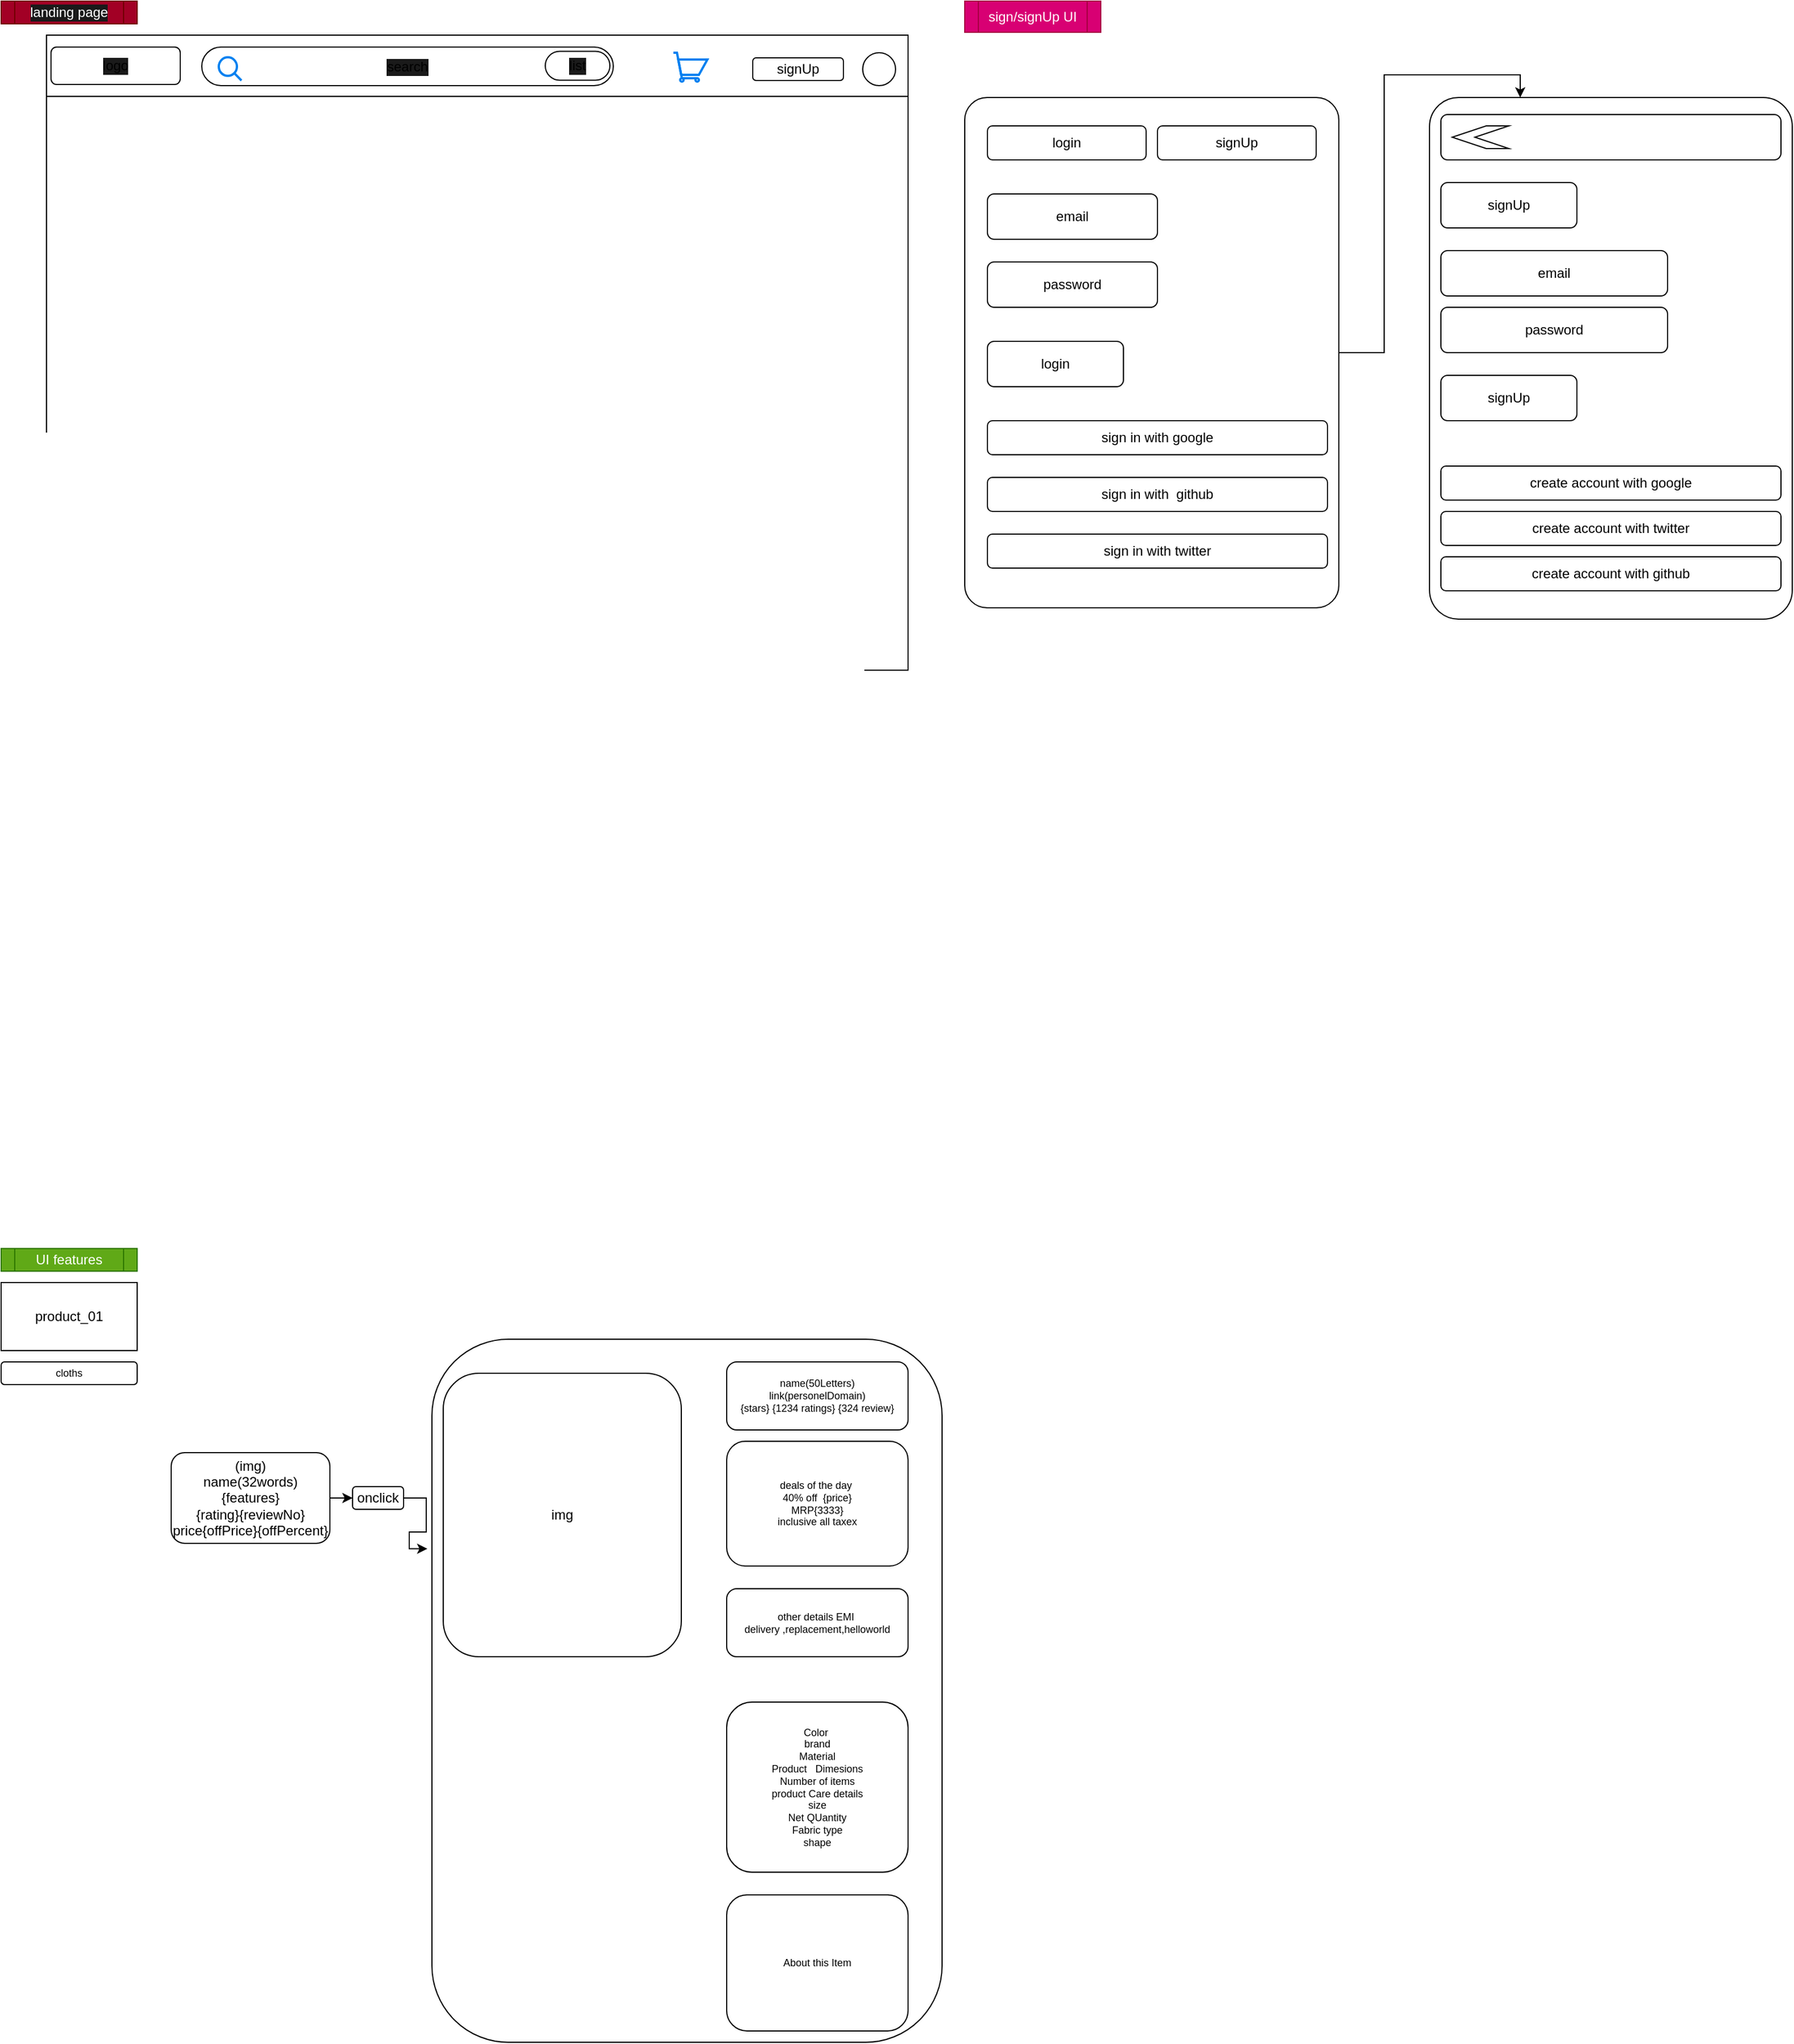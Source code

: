 <mxfile version="20.8.0" type="github">
  <diagram id="0Up1hGtttjpqdvLqP0wH" name="Page-1">
    <mxGraphModel dx="1257" dy="1757" grid="0" gridSize="10" guides="1" tooltips="1" connect="1" arrows="1" fold="1" page="1" pageScale="1" pageWidth="850" pageHeight="1100" math="0" shadow="0">
      <root>
        <mxCell id="0" />
        <mxCell id="1" parent="0" />
        <mxCell id="1N2BxEW2o6z4Im9ej5pz-1" value="product_01" style="rounded=0;whiteSpace=wrap;html=1;" parent="1" vertex="1">
          <mxGeometry y="30" width="120" height="60" as="geometry" />
        </mxCell>
        <mxCell id="1N2BxEW2o6z4Im9ej5pz-22" style="edgeStyle=orthogonalEdgeStyle;rounded=0;orthogonalLoop=1;jettySize=auto;html=1;entryX=0;entryY=0.5;entryDx=0;entryDy=0;" parent="1" source="1N2BxEW2o6z4Im9ej5pz-4" target="1N2BxEW2o6z4Im9ej5pz-17" edge="1">
          <mxGeometry relative="1" as="geometry" />
        </mxCell>
        <mxCell id="1N2BxEW2o6z4Im9ej5pz-4" value="(img)&lt;br&gt;name(32words)&lt;br&gt;{features}&lt;br&gt;{rating}{reviewNo}&lt;br&gt;price{offPrice}{offPercent}&lt;br&gt;" style="rounded=1;whiteSpace=wrap;html=1;" parent="1" vertex="1">
          <mxGeometry x="150" y="180" width="140" height="80" as="geometry" />
        </mxCell>
        <mxCell id="1N2BxEW2o6z4Im9ej5pz-16" value="UI features" style="shape=process;whiteSpace=wrap;html=1;backgroundOutline=1;fillColor=#60a917;fontColor=#ffffff;strokeColor=#2D7600;" parent="1" vertex="1">
          <mxGeometry width="120" height="20" as="geometry" />
        </mxCell>
        <mxCell id="1N2BxEW2o6z4Im9ej5pz-35" style="edgeStyle=orthogonalEdgeStyle;rounded=0;orthogonalLoop=1;jettySize=auto;html=1;exitX=1;exitY=0.5;exitDx=0;exitDy=0;entryX=-0.009;entryY=0.298;entryDx=0;entryDy=0;entryPerimeter=0;fontSize=9;" parent="1" source="1N2BxEW2o6z4Im9ej5pz-17" target="1N2BxEW2o6z4Im9ej5pz-23" edge="1">
          <mxGeometry relative="1" as="geometry" />
        </mxCell>
        <mxCell id="1N2BxEW2o6z4Im9ej5pz-17" value="onclick" style="rounded=1;whiteSpace=wrap;html=1;" parent="1" vertex="1">
          <mxGeometry x="310" y="210" width="45" height="20" as="geometry" />
        </mxCell>
        <mxCell id="1N2BxEW2o6z4Im9ej5pz-23" value="" style="rounded=1;whiteSpace=wrap;html=1;" parent="1" vertex="1">
          <mxGeometry x="380" y="80" width="450" height="620" as="geometry" />
        </mxCell>
        <mxCell id="1N2BxEW2o6z4Im9ej5pz-26" value="img" style="rounded=1;whiteSpace=wrap;html=1;" parent="1" vertex="1">
          <mxGeometry x="390" y="110" width="210" height="250" as="geometry" />
        </mxCell>
        <mxCell id="1N2BxEW2o6z4Im9ej5pz-28" value="name(50Letters)&lt;br&gt;link(personelDomain)&lt;br&gt;{stars} {1234 ratings} {324 review}" style="rounded=1;whiteSpace=wrap;html=1;fontSize=9;" parent="1" vertex="1">
          <mxGeometry x="640" y="100" width="160" height="60" as="geometry" />
        </mxCell>
        <mxCell id="1N2BxEW2o6z4Im9ej5pz-29" value="deals of the day&amp;nbsp;&lt;br&gt;40% off&amp;nbsp; {price}&lt;br&gt;MRP{3333}&lt;br&gt;inclusive all taxex&lt;br&gt;" style="rounded=1;whiteSpace=wrap;html=1;fontSize=9;" parent="1" vertex="1">
          <mxGeometry x="640" y="170" width="160" height="110" as="geometry" />
        </mxCell>
        <mxCell id="1N2BxEW2o6z4Im9ej5pz-31" value="other details EMI&amp;nbsp;&lt;br&gt;delivery ,replacement,helloworld" style="rounded=1;whiteSpace=wrap;html=1;fontSize=9;" parent="1" vertex="1">
          <mxGeometry x="640" y="300" width="160" height="60" as="geometry" />
        </mxCell>
        <mxCell id="1N2BxEW2o6z4Im9ej5pz-34" value="cloths" style="rounded=1;whiteSpace=wrap;html=1;fontSize=9;" parent="1" vertex="1">
          <mxGeometry y="100" width="120" height="20" as="geometry" />
        </mxCell>
        <mxCell id="1N2BxEW2o6z4Im9ej5pz-38" value="Color&amp;nbsp;&lt;br&gt;brand&lt;br&gt;Material&lt;br&gt;Product&amp;nbsp; &amp;nbsp;Dimesions&lt;br&gt;Number of items&lt;br&gt;product Care details&lt;br&gt;size&lt;br&gt;Net QUantity&lt;br&gt;Fabric type&lt;br&gt;&amp;nbsp;shape&amp;nbsp;" style="rounded=1;whiteSpace=wrap;html=1;fontSize=9;" parent="1" vertex="1">
          <mxGeometry x="640" y="400" width="160" height="150" as="geometry" />
        </mxCell>
        <mxCell id="1N2BxEW2o6z4Im9ej5pz-39" value="About this Item" style="rounded=1;whiteSpace=wrap;html=1;fontSize=9;" parent="1" vertex="1">
          <mxGeometry x="640" y="570" width="160" height="120" as="geometry" />
        </mxCell>
        <mxCell id="wYb-rfUJR1zPXeOYWPvG-1" value="" style="rounded=0;whiteSpace=wrap;html=1;" vertex="1" parent="1">
          <mxGeometry x="40" y="-1070" width="760" height="560" as="geometry" />
        </mxCell>
        <mxCell id="wYb-rfUJR1zPXeOYWPvG-2" value="" style="rounded=0;whiteSpace=wrap;html=1;" vertex="1" parent="1">
          <mxGeometry x="40" y="-1070" width="760" height="54" as="geometry" />
        </mxCell>
        <mxCell id="wYb-rfUJR1zPXeOYWPvG-3" value="" style="ellipse;whiteSpace=wrap;html=1;" vertex="1" parent="1">
          <mxGeometry x="760" y="-1054.5" width="29" height="29" as="geometry" />
        </mxCell>
        <mxCell id="wYb-rfUJR1zPXeOYWPvG-4" value="signUp" style="rounded=1;whiteSpace=wrap;html=1;" vertex="1" parent="1">
          <mxGeometry x="663" y="-1050" width="80" height="20" as="geometry" />
        </mxCell>
        <mxCell id="wYb-rfUJR1zPXeOYWPvG-26" style="edgeStyle=orthogonalEdgeStyle;rounded=0;orthogonalLoop=1;jettySize=auto;html=1;entryX=0.25;entryY=0;entryDx=0;entryDy=0;" edge="1" parent="1" source="wYb-rfUJR1zPXeOYWPvG-5" target="wYb-rfUJR1zPXeOYWPvG-15">
          <mxGeometry relative="1" as="geometry" />
        </mxCell>
        <mxCell id="wYb-rfUJR1zPXeOYWPvG-5" value="" style="rounded=1;whiteSpace=wrap;html=1;arcSize=6;" vertex="1" parent="1">
          <mxGeometry x="850" y="-1015" width="330" height="450" as="geometry" />
        </mxCell>
        <mxCell id="wYb-rfUJR1zPXeOYWPvG-6" value="login" style="rounded=1;whiteSpace=wrap;html=1;" vertex="1" parent="1">
          <mxGeometry x="870" y="-990" width="140" height="30" as="geometry" />
        </mxCell>
        <mxCell id="wYb-rfUJR1zPXeOYWPvG-8" value="email" style="rounded=1;whiteSpace=wrap;html=1;" vertex="1" parent="1">
          <mxGeometry x="870" y="-930" width="150" height="40" as="geometry" />
        </mxCell>
        <mxCell id="wYb-rfUJR1zPXeOYWPvG-9" value="password" style="rounded=1;whiteSpace=wrap;html=1;" vertex="1" parent="1">
          <mxGeometry x="870" y="-870" width="150" height="40" as="geometry" />
        </mxCell>
        <mxCell id="wYb-rfUJR1zPXeOYWPvG-10" value="login" style="rounded=1;whiteSpace=wrap;html=1;" vertex="1" parent="1">
          <mxGeometry x="870" y="-800" width="120" height="40" as="geometry" />
        </mxCell>
        <mxCell id="wYb-rfUJR1zPXeOYWPvG-11" value="sign in with google" style="rounded=1;whiteSpace=wrap;html=1;" vertex="1" parent="1">
          <mxGeometry x="870" y="-730" width="300" height="30" as="geometry" />
        </mxCell>
        <mxCell id="wYb-rfUJR1zPXeOYWPvG-12" value="sign in with&amp;nbsp; github" style="rounded=1;whiteSpace=wrap;html=1;" vertex="1" parent="1">
          <mxGeometry x="870" y="-680" width="300" height="30" as="geometry" />
        </mxCell>
        <mxCell id="wYb-rfUJR1zPXeOYWPvG-13" value="sign in with twitter" style="rounded=1;whiteSpace=wrap;html=1;" vertex="1" parent="1">
          <mxGeometry x="870" y="-630" width="300" height="30" as="geometry" />
        </mxCell>
        <mxCell id="wYb-rfUJR1zPXeOYWPvG-14" value="signUp" style="rounded=1;whiteSpace=wrap;html=1;" vertex="1" parent="1">
          <mxGeometry x="1020" y="-990" width="140" height="30" as="geometry" />
        </mxCell>
        <mxCell id="wYb-rfUJR1zPXeOYWPvG-15" value="" style="rounded=1;whiteSpace=wrap;html=1;arcSize=8;" vertex="1" parent="1">
          <mxGeometry x="1260" y="-1015" width="320" height="460" as="geometry" />
        </mxCell>
        <mxCell id="wYb-rfUJR1zPXeOYWPvG-17" value="" style="rounded=1;whiteSpace=wrap;html=1;" vertex="1" parent="1">
          <mxGeometry x="1270" y="-1000" width="300" height="40" as="geometry" />
        </mxCell>
        <mxCell id="wYb-rfUJR1zPXeOYWPvG-18" value="" style="html=1;shadow=0;dashed=0;align=center;verticalAlign=middle;shape=mxgraph.arrows2.arrow;dy=0;dx=30;notch=30;rotation=-180;" vertex="1" parent="1">
          <mxGeometry x="1280" y="-990" width="50" height="20" as="geometry" />
        </mxCell>
        <mxCell id="wYb-rfUJR1zPXeOYWPvG-19" value="signUp" style="rounded=1;whiteSpace=wrap;html=1;" vertex="1" parent="1">
          <mxGeometry x="1270" y="-940" width="120" height="40" as="geometry" />
        </mxCell>
        <mxCell id="wYb-rfUJR1zPXeOYWPvG-20" value="email" style="rounded=1;whiteSpace=wrap;html=1;" vertex="1" parent="1">
          <mxGeometry x="1270" y="-880" width="200" height="40" as="geometry" />
        </mxCell>
        <mxCell id="wYb-rfUJR1zPXeOYWPvG-21" value="password" style="rounded=1;whiteSpace=wrap;html=1;" vertex="1" parent="1">
          <mxGeometry x="1270" y="-830" width="200" height="40" as="geometry" />
        </mxCell>
        <mxCell id="wYb-rfUJR1zPXeOYWPvG-22" value="signUp" style="rounded=1;whiteSpace=wrap;html=1;" vertex="1" parent="1">
          <mxGeometry x="1270" y="-770" width="120" height="40" as="geometry" />
        </mxCell>
        <mxCell id="wYb-rfUJR1zPXeOYWPvG-23" value="create account with github" style="rounded=1;whiteSpace=wrap;html=1;" vertex="1" parent="1">
          <mxGeometry x="1270" y="-610" width="300" height="30" as="geometry" />
        </mxCell>
        <mxCell id="wYb-rfUJR1zPXeOYWPvG-24" value="create account with twitter" style="rounded=1;whiteSpace=wrap;html=1;" vertex="1" parent="1">
          <mxGeometry x="1270" y="-650" width="300" height="30" as="geometry" />
        </mxCell>
        <mxCell id="wYb-rfUJR1zPXeOYWPvG-25" value="create account with google" style="rounded=1;whiteSpace=wrap;html=1;" vertex="1" parent="1">
          <mxGeometry x="1270" y="-690" width="300" height="30" as="geometry" />
        </mxCell>
        <mxCell id="wYb-rfUJR1zPXeOYWPvG-29" value="sign/signUp UI" style="shape=process;whiteSpace=wrap;html=1;backgroundOutline=1;fillColor=#d80073;fontColor=#ffffff;strokeColor=#A50040;" vertex="1" parent="1">
          <mxGeometry x="850" y="-1100" width="120" height="27.5" as="geometry" />
        </mxCell>
        <mxCell id="wYb-rfUJR1zPXeOYWPvG-31" value="landing page" style="shape=process;whiteSpace=wrap;html=1;backgroundOutline=1;labelBackgroundColor=#1A1A1A;fillColor=#a20025;fontColor=#ffffff;strokeColor=#6F0000;" vertex="1" parent="1">
          <mxGeometry y="-1100" width="120" height="20" as="geometry" />
        </mxCell>
        <mxCell id="wYb-rfUJR1zPXeOYWPvG-32" value="search" style="rounded=1;whiteSpace=wrap;html=1;labelBackgroundColor=#1A1A1A;arcSize=50;" vertex="1" parent="1">
          <mxGeometry x="177" y="-1059.5" width="363" height="34" as="geometry" />
        </mxCell>
        <mxCell id="wYb-rfUJR1zPXeOYWPvG-33" value="" style="html=1;verticalLabelPosition=bottom;align=center;labelBackgroundColor=#ffffff;verticalAlign=top;strokeWidth=2;strokeColor=#0080F0;shadow=0;dashed=0;shape=mxgraph.ios7.icons.looking_glass;" vertex="1" parent="1">
          <mxGeometry x="192" y="-1050.5" width="20" height="20.5" as="geometry" />
        </mxCell>
        <mxCell id="wYb-rfUJR1zPXeOYWPvG-34" value="list" style="rounded=1;whiteSpace=wrap;html=1;labelBackgroundColor=#1A1A1A;arcSize=50;" vertex="1" parent="1">
          <mxGeometry x="480" y="-1055.75" width="57" height="25.5" as="geometry" />
        </mxCell>
        <mxCell id="wYb-rfUJR1zPXeOYWPvG-35" value="logo" style="rounded=1;whiteSpace=wrap;html=1;labelBackgroundColor=#1A1A1A;" vertex="1" parent="1">
          <mxGeometry x="44" y="-1059.5" width="114" height="33" as="geometry" />
        </mxCell>
        <mxCell id="wYb-rfUJR1zPXeOYWPvG-36" value="" style="html=1;verticalLabelPosition=bottom;align=center;labelBackgroundColor=#ffffff;verticalAlign=top;strokeWidth=2;strokeColor=#0080F0;shadow=0;dashed=0;shape=mxgraph.ios7.icons.shopping_cart;" vertex="1" parent="1">
          <mxGeometry x="593" y="-1054.5" width="30" height="25.5" as="geometry" />
        </mxCell>
      </root>
    </mxGraphModel>
  </diagram>
</mxfile>
